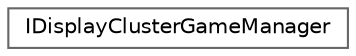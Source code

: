 digraph "Graphical Class Hierarchy"
{
 // INTERACTIVE_SVG=YES
 // LATEX_PDF_SIZE
  bgcolor="transparent";
  edge [fontname=Helvetica,fontsize=10,labelfontname=Helvetica,labelfontsize=10];
  node [fontname=Helvetica,fontsize=10,shape=box,height=0.2,width=0.4];
  rankdir="LR";
  Node0 [id="Node000000",label="IDisplayClusterGameManager",height=0.2,width=0.4,color="grey40", fillcolor="white", style="filled",URL="$d7/d3f/classIDisplayClusterGameManager.html",tooltip="Public game manager interface."];
}
